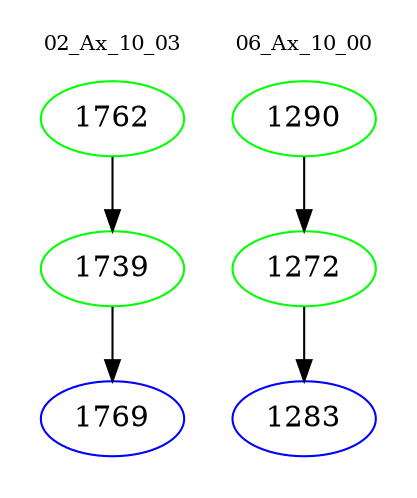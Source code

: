 digraph{
subgraph cluster_0 {
color = white
label = "02_Ax_10_03";
fontsize=10;
T0_1762 [label="1762", color="green"]
T0_1762 -> T0_1739 [color="black"]
T0_1739 [label="1739", color="green"]
T0_1739 -> T0_1769 [color="black"]
T0_1769 [label="1769", color="blue"]
}
subgraph cluster_1 {
color = white
label = "06_Ax_10_00";
fontsize=10;
T1_1290 [label="1290", color="green"]
T1_1290 -> T1_1272 [color="black"]
T1_1272 [label="1272", color="green"]
T1_1272 -> T1_1283 [color="black"]
T1_1283 [label="1283", color="blue"]
}
}
